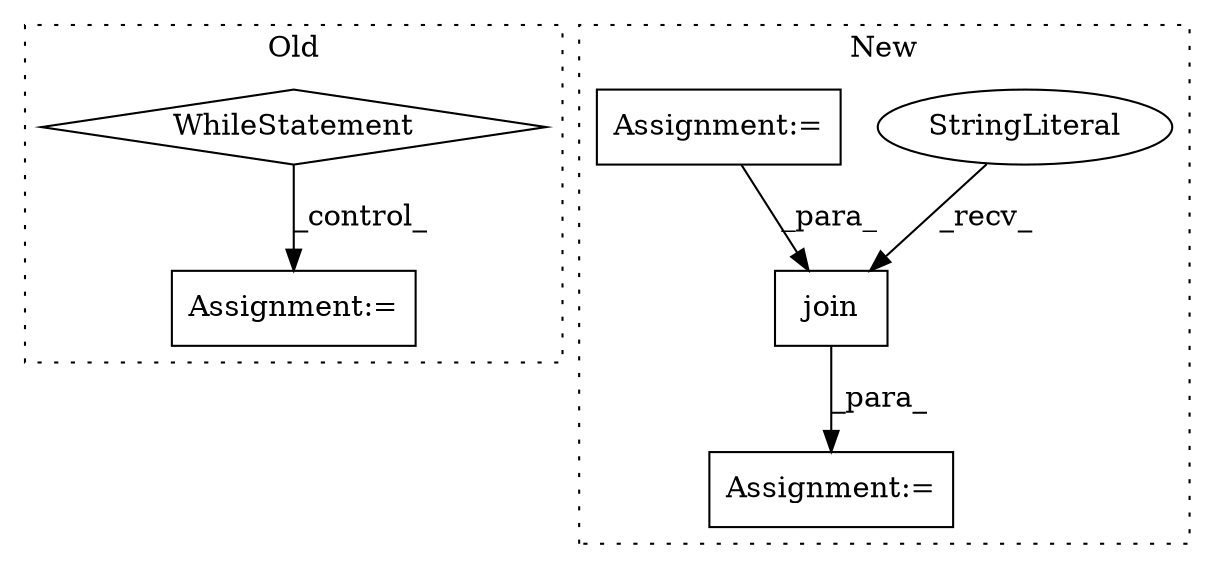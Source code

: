 digraph G {
subgraph cluster0 {
1 [label="WhileStatement" a="61" s="4727,4748" l="7,2" shape="diamond"];
3 [label="Assignment:=" a="7" s="4770" l="1" shape="box"];
label = "Old";
style="dotted";
}
subgraph cluster1 {
2 [label="join" a="32" s="6235,6397" l="24,-5" shape="box"];
4 [label="StringLiteral" a="45" s="6231" l="3" shape="ellipse"];
5 [label="Assignment:=" a="7" s="6358" l="31" shape="box"];
6 [label="Assignment:=" a="7" s="6230" l="1" shape="box"];
label = "New";
style="dotted";
}
1 -> 3 [label="_control_"];
2 -> 6 [label="_para_"];
4 -> 2 [label="_recv_"];
5 -> 2 [label="_para_"];
}